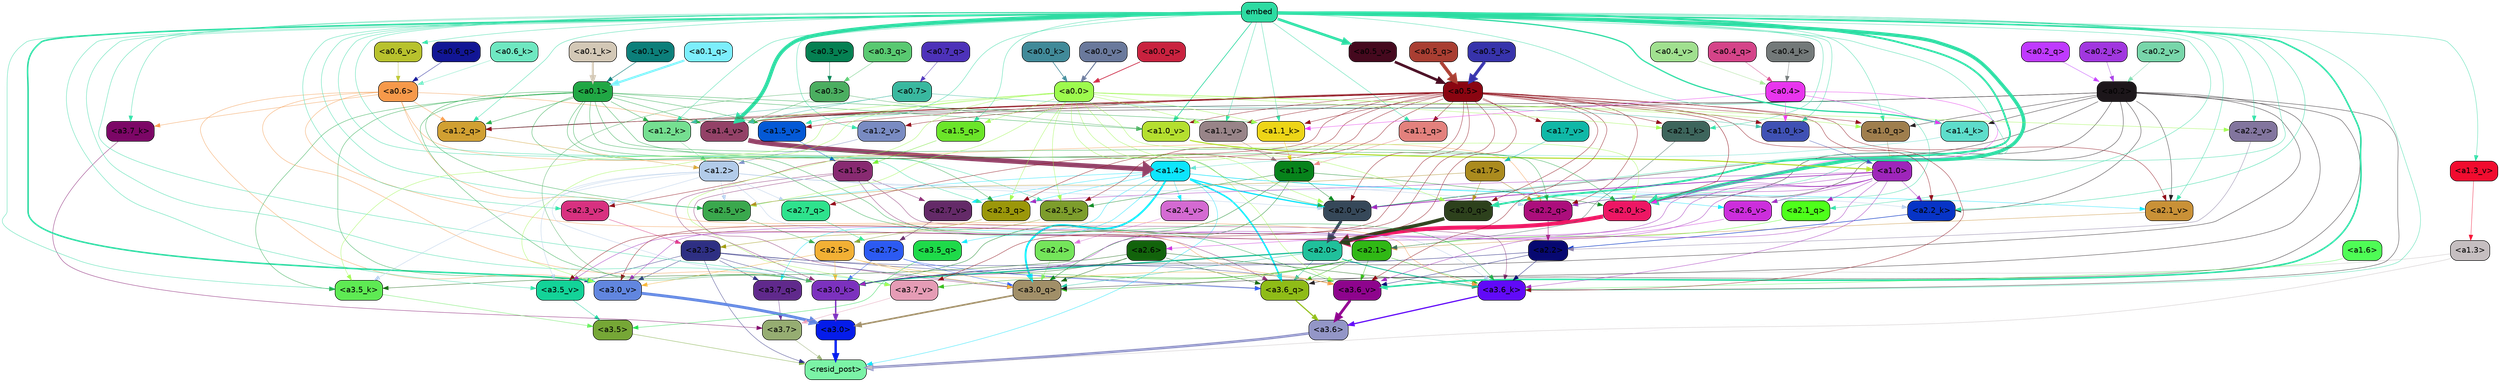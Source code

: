 strict digraph "" {
	graph [bgcolor=transparent,
		layout=dot,
		overlap=false,
		splines=true
	];
	"<a3.7>"	[color=black,
		fillcolor="#96ad72",
		fontname=Helvetica,
		shape=box,
		style="filled, rounded"];
	"<resid_post>"	[color=black,
		fillcolor="#7bf3a6",
		fontname=Helvetica,
		shape=box,
		style="filled, rounded"];
	"<a3.7>" -> "<resid_post>"	[color="#96ad72",
		penwidth=0.6239100098609924];
	"<a3.6>"	[color=black,
		fillcolor="#9396c7",
		fontname=Helvetica,
		shape=box,
		style="filled, rounded"];
	"<a3.6>" -> "<resid_post>"	[color="#9396c7",
		penwidth=4.569062113761902];
	"<a3.5>"	[color=black,
		fillcolor="#76a736",
		fontname=Helvetica,
		shape=box,
		style="filled, rounded"];
	"<a3.5>" -> "<resid_post>"	[color="#76a736",
		penwidth=0.6];
	"<a3.0>"	[color=black,
		fillcolor="#051cea",
		fontname=Helvetica,
		shape=box,
		style="filled, rounded"];
	"<a3.0>" -> "<resid_post>"	[color="#051cea",
		penwidth=4.283544182777405];
	"<a2.3>"	[color=black,
		fillcolor="#2e2f83",
		fontname=Helvetica,
		shape=box,
		style="filled, rounded"];
	"<a2.3>" -> "<resid_post>"	[color="#2e2f83",
		penwidth=0.6];
	"<a3.7_q>"	[color=black,
		fillcolor="#60298c",
		fontname=Helvetica,
		shape=box,
		style="filled, rounded"];
	"<a2.3>" -> "<a3.7_q>"	[color="#2e2f83",
		penwidth=0.6];
	"<a3.6_q>"	[color=black,
		fillcolor="#8fbc17",
		fontname=Helvetica,
		shape=box,
		style="filled, rounded"];
	"<a2.3>" -> "<a3.6_q>"	[color="#2e2f83",
		penwidth=0.6];
	"<a3.0_q>"	[color=black,
		fillcolor="#a18f68",
		fontname=Helvetica,
		shape=box,
		style="filled, rounded"];
	"<a2.3>" -> "<a3.0_q>"	[color="#2e2f83",
		penwidth=0.6];
	"<a3.0_k>"	[color=black,
		fillcolor="#7c31be",
		fontname=Helvetica,
		shape=box,
		style="filled, rounded"];
	"<a2.3>" -> "<a3.0_k>"	[color="#2e2f83",
		penwidth=0.6];
	"<a3.6_v>"	[color=black,
		fillcolor="#8e048d",
		fontname=Helvetica,
		shape=box,
		style="filled, rounded"];
	"<a2.3>" -> "<a3.6_v>"	[color="#2e2f83",
		penwidth=0.6];
	"<a3.5_v>"	[color=black,
		fillcolor="#13d398",
		fontname=Helvetica,
		shape=box,
		style="filled, rounded"];
	"<a2.3>" -> "<a3.5_v>"	[color="#2e2f83",
		penwidth=0.6];
	"<a3.0_v>"	[color=black,
		fillcolor="#6186df",
		fontname=Helvetica,
		shape=box,
		style="filled, rounded"];
	"<a2.3>" -> "<a3.0_v>"	[color="#2e2f83",
		penwidth=0.6];
	"<a1.4>"	[color=black,
		fillcolor="#0de5fd",
		fontname=Helvetica,
		shape=box,
		style="filled, rounded"];
	"<a1.4>" -> "<resid_post>"	[color="#0de5fd",
		penwidth=0.6];
	"<a1.4>" -> "<a3.7_q>"	[color="#0de5fd",
		penwidth=0.6];
	"<a1.4>" -> "<a3.6_q>"	[color="#0de5fd",
		penwidth=2.7934007048606873];
	"<a3.5_q>"	[color=black,
		fillcolor="#1eda49",
		fontname=Helvetica,
		shape=box,
		style="filled, rounded"];
	"<a1.4>" -> "<a3.5_q>"	[color="#0de5fd",
		penwidth=0.6];
	"<a1.4>" -> "<a3.0_q>"	[color="#0de5fd",
		penwidth=3.340754985809326];
	"<a2.3_q>"	[color=black,
		fillcolor="#9b970a",
		fontname=Helvetica,
		shape=box,
		style="filled, rounded"];
	"<a1.4>" -> "<a2.3_q>"	[color="#0de5fd",
		penwidth=0.6];
	"<a2.7_v>"	[color=black,
		fillcolor="#642a68",
		fontname=Helvetica,
		shape=box,
		style="filled, rounded"];
	"<a1.4>" -> "<a2.7_v>"	[color="#0de5fd",
		penwidth=0.6];
	"<a2.6_v>"	[color=black,
		fillcolor="#cc2edc",
		fontname=Helvetica,
		shape=box,
		style="filled, rounded"];
	"<a1.4>" -> "<a2.6_v>"	[color="#0de5fd",
		penwidth=0.6];
	"<a2.5_v>"	[color=black,
		fillcolor="#3aa84d",
		fontname=Helvetica,
		shape=box,
		style="filled, rounded"];
	"<a1.4>" -> "<a2.5_v>"	[color="#0de5fd",
		penwidth=0.6];
	"<a2.4_v>"	[color=black,
		fillcolor="#d46ad2",
		fontname=Helvetica,
		shape=box,
		style="filled, rounded"];
	"<a1.4>" -> "<a2.4_v>"	[color="#0de5fd",
		penwidth=0.6];
	"<a2.1_v>"	[color=black,
		fillcolor="#c99137",
		fontname=Helvetica,
		shape=box,
		style="filled, rounded"];
	"<a1.4>" -> "<a2.1_v>"	[color="#0de5fd",
		penwidth=0.6];
	"<a2.0_v>"	[color=black,
		fillcolor="#364859",
		fontname=Helvetica,
		shape=box,
		style="filled, rounded"];
	"<a1.4>" -> "<a2.0_v>"	[color="#0de5fd",
		penwidth=2.268759250640869];
	"<a1.3>"	[color=black,
		fillcolor="#c5bec0",
		fontname=Helvetica,
		shape=box,
		style="filled, rounded"];
	"<a1.3>" -> "<resid_post>"	[color="#c5bec0",
		penwidth=0.6];
	"<a1.3>" -> "<a3.6_v>"	[color="#c5bec0",
		penwidth=0.6];
	"<a3.7_q>" -> "<a3.7>"	[color="#60298c",
		penwidth=0.6];
	"<a3.6_q>" -> "<a3.6>"	[color="#8fbc17",
		penwidth=2.0347584784030914];
	"<a3.5_q>" -> "<a3.5>"	[color="#1eda49",
		penwidth=0.6];
	"<a3.0_q>" -> "<a3.0>"	[color="#a18f68",
		penwidth=2.8635367155075073];
	"<a3.7_k>"	[color=black,
		fillcolor="#7c0666",
		fontname=Helvetica,
		shape=box,
		style="filled, rounded"];
	"<a3.7_k>" -> "<a3.7>"	[color="#7c0666",
		penwidth=0.6];
	"<a3.6_k>"	[color=black,
		fillcolor="#610af8",
		fontname=Helvetica,
		shape=box,
		style="filled, rounded"];
	"<a3.6_k>" -> "<a3.6>"	[color="#610af8",
		penwidth=2.1760786175727844];
	"<a3.5_k>"	[color=black,
		fillcolor="#5eea53",
		fontname=Helvetica,
		shape=box,
		style="filled, rounded"];
	"<a3.5_k>" -> "<a3.5>"	[color="#5eea53",
		penwidth=0.6];
	"<a3.0_k>" -> "<a3.0>"	[color="#7c31be",
		penwidth=2.632905662059784];
	"<a3.7_v>"	[color=black,
		fillcolor="#e59cb5",
		fontname=Helvetica,
		shape=box,
		style="filled, rounded"];
	"<a3.7_v>" -> "<a3.7>"	[color="#e59cb5",
		penwidth=0.6];
	"<a3.6_v>" -> "<a3.6>"	[color="#8e048d",
		penwidth=4.981305837631226];
	"<a3.5_v>" -> "<a3.5>"	[color="#13d398",
		penwidth=0.6];
	"<a3.0_v>" -> "<a3.0>"	[color="#6186df",
		penwidth=5.168330669403076];
	"<a2.7>"	[color=black,
		fillcolor="#2c5af2",
		fontname=Helvetica,
		shape=box,
		style="filled, rounded"];
	"<a2.7>" -> "<a3.6_q>"	[color="#2c5af2",
		penwidth=0.6];
	"<a2.7>" -> "<a3.0_q>"	[color="#2c5af2",
		penwidth=0.6];
	"<a2.7>" -> "<a3.0_k>"	[color="#2c5af2",
		penwidth=0.6];
	"<a2.6>"	[color=black,
		fillcolor="#12630b",
		fontname=Helvetica,
		shape=box,
		style="filled, rounded"];
	"<a2.6>" -> "<a3.6_q>"	[color="#12630b",
		penwidth=0.6];
	"<a2.6>" -> "<a3.0_q>"	[color="#12630b",
		penwidth=0.6];
	"<a2.6>" -> "<a3.6_k>"	[color="#12630b",
		penwidth=0.6];
	"<a2.6>" -> "<a3.5_k>"	[color="#12630b",
		penwidth=0.6];
	"<a2.6>" -> "<a3.0_k>"	[color="#12630b",
		penwidth=0.6];
	"<a2.1>"	[color=black,
		fillcolor="#30b815",
		fontname=Helvetica,
		shape=box,
		style="filled, rounded"];
	"<a2.1>" -> "<a3.6_q>"	[color="#30b815",
		penwidth=0.6];
	"<a2.1>" -> "<a3.0_q>"	[color="#30b815",
		penwidth=0.6];
	"<a2.1>" -> "<a3.6_k>"	[color="#30b815",
		penwidth=0.6];
	"<a2.1>" -> "<a3.0_k>"	[color="#30b815",
		penwidth=0.6];
	"<a2.1>" -> "<a3.7_v>"	[color="#30b815",
		penwidth=0.6];
	"<a2.1>" -> "<a3.6_v>"	[color="#30b815",
		penwidth=0.6];
	"<a2.0>"	[color=black,
		fillcolor="#20c09b",
		fontname=Helvetica,
		shape=box,
		style="filled, rounded"];
	"<a2.0>" -> "<a3.6_q>"	[color="#20c09b",
		penwidth=0.6];
	"<a2.0>" -> "<a3.0_q>"	[color="#20c09b",
		penwidth=0.6];
	"<a2.0>" -> "<a3.6_k>"	[color="#20c09b",
		penwidth=1.6382827460765839];
	"<a2.0>" -> "<a3.0_k>"	[color="#20c09b",
		penwidth=2.161143198609352];
	"<a1.5>"	[color=black,
		fillcolor="#882a71",
		fontname=Helvetica,
		shape=box,
		style="filled, rounded"];
	"<a1.5>" -> "<a3.6_q>"	[color="#882a71",
		penwidth=0.6];
	"<a1.5>" -> "<a3.0_q>"	[color="#882a71",
		penwidth=0.6];
	"<a1.5>" -> "<a3.6_k>"	[color="#882a71",
		penwidth=0.6];
	"<a1.5>" -> "<a3.0_k>"	[color="#882a71",
		penwidth=0.6];
	"<a1.5>" -> "<a2.7_v>"	[color="#882a71",
		penwidth=0.6];
	"<a0.2>"	[color=black,
		fillcolor="#1c161a",
		fontname=Helvetica,
		shape=box,
		style="filled, rounded"];
	"<a0.2>" -> "<a3.6_q>"	[color="#1c161a",
		penwidth=0.6];
	"<a0.2>" -> "<a3.0_q>"	[color="#1c161a",
		penwidth=0.6];
	"<a0.2>" -> "<a3.6_k>"	[color="#1c161a",
		penwidth=0.6];
	"<a0.2>" -> "<a3.0_k>"	[color="#1c161a",
		penwidth=0.6];
	"<a2.2_q>"	[color=black,
		fillcolor="#ac0e7c",
		fontname=Helvetica,
		shape=box,
		style="filled, rounded"];
	"<a0.2>" -> "<a2.2_q>"	[color="#1c161a",
		penwidth=0.6];
	"<a2.2_k>"	[color=black,
		fillcolor="#0734c6",
		fontname=Helvetica,
		shape=box,
		style="filled, rounded"];
	"<a0.2>" -> "<a2.2_k>"	[color="#1c161a",
		penwidth=0.6];
	"<a2.0_k>"	[color=black,
		fillcolor="#ed1764",
		fontname=Helvetica,
		shape=box,
		style="filled, rounded"];
	"<a0.2>" -> "<a2.0_k>"	[color="#1c161a",
		penwidth=0.6];
	"<a0.2>" -> "<a2.1_v>"	[color="#1c161a",
		penwidth=0.6];
	"<a0.2>" -> "<a2.0_v>"	[color="#1c161a",
		penwidth=0.6];
	"<a1.2_q>"	[color=black,
		fillcolor="#d1a032",
		fontname=Helvetica,
		shape=box,
		style="filled, rounded"];
	"<a0.2>" -> "<a1.2_q>"	[color="#1c161a",
		penwidth=0.6];
	"<a1.0_q>"	[color=black,
		fillcolor="#9f7e4d",
		fontname=Helvetica,
		shape=box,
		style="filled, rounded"];
	"<a0.2>" -> "<a1.0_q>"	[color="#1c161a",
		penwidth=0.6];
	"<a1.4_k>"	[color=black,
		fillcolor="#5dddcb",
		fontname=Helvetica,
		shape=box,
		style="filled, rounded"];
	"<a0.2>" -> "<a1.4_k>"	[color="#1c161a",
		penwidth=0.6];
	"<a1.4_v>"	[color=black,
		fillcolor="#934167",
		fontname=Helvetica,
		shape=box,
		style="filled, rounded"];
	"<a0.2>" -> "<a1.4_v>"	[color="#1c161a",
		penwidth=0.6];
	"<a2.5>"	[color=black,
		fillcolor="#f2b034",
		fontname=Helvetica,
		shape=box,
		style="filled, rounded"];
	"<a2.5>" -> "<a3.0_q>"	[color="#f2b034",
		penwidth=0.6];
	"<a2.5>" -> "<a3.0_k>"	[color="#f2b034",
		penwidth=0.6];
	"<a2.5>" -> "<a3.6_v>"	[color="#f2b034",
		penwidth=0.6];
	"<a2.5>" -> "<a3.0_v>"	[color="#f2b034",
		penwidth=0.6];
	"<a2.4>"	[color=black,
		fillcolor="#74e55a",
		fontname=Helvetica,
		shape=box,
		style="filled, rounded"];
	"<a2.4>" -> "<a3.0_q>"	[color="#74e55a",
		penwidth=0.6];
	"<a1.1>"	[color=black,
		fillcolor="#07831b",
		fontname=Helvetica,
		shape=box,
		style="filled, rounded"];
	"<a1.1>" -> "<a3.0_q>"	[color="#07831b",
		penwidth=0.6];
	"<a1.1>" -> "<a3.0_k>"	[color="#07831b",
		penwidth=0.6];
	"<a2.5_k>"	[color=black,
		fillcolor="#7d9d2c",
		fontname=Helvetica,
		shape=box,
		style="filled, rounded"];
	"<a1.1>" -> "<a2.5_k>"	[color="#07831b",
		penwidth=0.6];
	"<a1.1>" -> "<a2.0_k>"	[color="#07831b",
		penwidth=0.6];
	"<a1.1>" -> "<a2.0_v>"	[color="#07831b",
		penwidth=0.6];
	"<a0.6>"	[color=black,
		fillcolor="#f6994a",
		fontname=Helvetica,
		shape=box,
		style="filled, rounded"];
	"<a0.6>" -> "<a3.7_k>"	[color="#f6994a",
		penwidth=0.6];
	"<a0.6>" -> "<a3.6_k>"	[color="#f6994a",
		penwidth=0.6];
	"<a0.6>" -> "<a3.0_k>"	[color="#f6994a",
		penwidth=0.6];
	"<a0.6>" -> "<a3.6_v>"	[color="#f6994a",
		penwidth=0.6];
	"<a0.6>" -> "<a3.0_v>"	[color="#f6994a",
		penwidth=0.6];
	"<a0.6>" -> "<a2.2_q>"	[color="#f6994a",
		penwidth=0.6];
	"<a0.6>" -> "<a1.2_q>"	[color="#f6994a",
		penwidth=0.6];
	"<a0.6>" -> "<a1.4_v>"	[color="#f6994a",
		penwidth=0.6];
	embed	[color=black,
		fillcolor="#2ddba2",
		fontname=Helvetica,
		shape=box,
		style="filled, rounded"];
	embed -> "<a3.7_k>"	[color="#2ddba2",
		penwidth=0.6];
	embed -> "<a3.6_k>"	[color="#2ddba2",
		penwidth=0.6];
	embed -> "<a3.5_k>"	[color="#2ddba2",
		penwidth=0.6];
	embed -> "<a3.0_k>"	[color="#2ddba2",
		penwidth=0.6];
	embed -> "<a3.7_v>"	[color="#2ddba2",
		penwidth=0.6];
	embed -> "<a3.6_v>"	[color="#2ddba2",
		penwidth=2.7825746536254883];
	embed -> "<a3.5_v>"	[color="#2ddba2",
		penwidth=0.6];
	embed -> "<a3.0_v>"	[color="#2ddba2",
		penwidth=2.6950180530548096];
	embed -> "<a2.3_q>"	[color="#2ddba2",
		penwidth=0.6];
	embed -> "<a2.2_q>"	[color="#2ddba2",
		penwidth=0.6];
	"<a2.1_q>"	[color=black,
		fillcolor="#4eff1a",
		fontname=Helvetica,
		shape=box,
		style="filled, rounded"];
	embed -> "<a2.1_q>"	[color="#2ddba2",
		penwidth=0.6];
	"<a2.0_q>"	[color=black,
		fillcolor="#2d411c",
		fontname=Helvetica,
		shape=box,
		style="filled, rounded"];
	embed -> "<a2.0_q>"	[color="#2ddba2",
		penwidth=3.305941343307495];
	embed -> "<a2.5_k>"	[color="#2ddba2",
		penwidth=0.6];
	embed -> "<a2.2_k>"	[color="#2ddba2",
		penwidth=0.6698317527770996];
	"<a2.1_k>"	[color=black,
		fillcolor="#3d655c",
		fontname=Helvetica,
		shape=box,
		style="filled, rounded"];
	embed -> "<a2.1_k>"	[color="#2ddba2",
		penwidth=0.6];
	embed -> "<a2.0_k>"	[color="#2ddba2",
		penwidth=6.12570995092392];
	embed -> "<a2.6_v>"	[color="#2ddba2",
		penwidth=0.6];
	embed -> "<a2.5_v>"	[color="#2ddba2",
		penwidth=0.6];
	"<a2.3_v>"	[color=black,
		fillcolor="#d83180",
		fontname=Helvetica,
		shape=box,
		style="filled, rounded"];
	embed -> "<a2.3_v>"	[color="#2ddba2",
		penwidth=0.6];
	"<a2.2_v>"	[color=black,
		fillcolor="#82759e",
		fontname=Helvetica,
		shape=box,
		style="filled, rounded"];
	embed -> "<a2.2_v>"	[color="#2ddba2",
		penwidth=0.6];
	embed -> "<a2.1_v>"	[color="#2ddba2",
		penwidth=0.6];
	embed -> "<a2.0_v>"	[color="#2ddba2",
		penwidth=0.6];
	"<a1.5_q>"	[color=black,
		fillcolor="#6be529",
		fontname=Helvetica,
		shape=box,
		style="filled, rounded"];
	embed -> "<a1.5_q>"	[color="#2ddba2",
		penwidth=0.6];
	embed -> "<a1.2_q>"	[color="#2ddba2",
		penwidth=0.6087074279785156];
	"<a1.1_q>"	[color=black,
		fillcolor="#e3817d",
		fontname=Helvetica,
		shape=box,
		style="filled, rounded"];
	embed -> "<a1.1_q>"	[color="#2ddba2",
		penwidth=0.6];
	embed -> "<a1.0_q>"	[color="#2ddba2",
		penwidth=0.6];
	embed -> "<a1.4_k>"	[color="#2ddba2",
		penwidth=2.1858973503112793];
	"<a1.2_k>"	[color=black,
		fillcolor="#75df91",
		fontname=Helvetica,
		shape=box,
		style="filled, rounded"];
	embed -> "<a1.2_k>"	[color="#2ddba2",
		penwidth=0.6];
	"<a1.1_k>"	[color=black,
		fillcolor="#edd517",
		fontname=Helvetica,
		shape=box,
		style="filled, rounded"];
	embed -> "<a1.1_k>"	[color="#2ddba2",
		penwidth=0.6];
	"<a1.0_k>"	[color=black,
		fillcolor="#3f51b4",
		fontname=Helvetica,
		shape=box,
		style="filled, rounded"];
	embed -> "<a1.0_k>"	[color="#2ddba2",
		penwidth=0.6];
	"<a1.5_v>"	[color=black,
		fillcolor="#0459d6",
		fontname=Helvetica,
		shape=box,
		style="filled, rounded"];
	embed -> "<a1.5_v>"	[color="#2ddba2",
		penwidth=0.6];
	embed -> "<a1.4_v>"	[color="#2ddba2",
		penwidth=6.590077131986618];
	"<a1.3_v>"	[color=black,
		fillcolor="#f10c2f",
		fontname=Helvetica,
		shape=box,
		style="filled, rounded"];
	embed -> "<a1.3_v>"	[color="#2ddba2",
		penwidth=0.6];
	"<a1.2_v>"	[color=black,
		fillcolor="#798bc2",
		fontname=Helvetica,
		shape=box,
		style="filled, rounded"];
	embed -> "<a1.2_v>"	[color="#2ddba2",
		penwidth=0.6];
	"<a1.1_v>"	[color=black,
		fillcolor="#988488",
		fontname=Helvetica,
		shape=box,
		style="filled, rounded"];
	embed -> "<a1.1_v>"	[color="#2ddba2",
		penwidth=0.6];
	"<a1.0_v>"	[color=black,
		fillcolor="#b5df2f",
		fontname=Helvetica,
		shape=box,
		style="filled, rounded"];
	embed -> "<a1.0_v>"	[color="#2ddba2",
		penwidth=1.2076449394226074];
	"<a0.6_v>"	[color=black,
		fillcolor="#b8c22d",
		fontname=Helvetica,
		shape=box,
		style="filled, rounded"];
	embed -> "<a0.6_v>"	[color="#2ddba2",
		penwidth=0.6];
	"<a0.5_v>"	[color=black,
		fillcolor="#45091e",
		fontname=Helvetica,
		shape=box,
		style="filled, rounded"];
	embed -> "<a0.5_v>"	[color="#2ddba2",
		penwidth=4.663905620574951];
	"<a2.2>"	[color=black,
		fillcolor="#070871",
		fontname=Helvetica,
		shape=box,
		style="filled, rounded"];
	"<a2.2>" -> "<a3.6_k>"	[color="#070871",
		penwidth=0.6];
	"<a2.2>" -> "<a3.0_k>"	[color="#070871",
		penwidth=0.6];
	"<a2.2>" -> "<a3.6_v>"	[color="#070871",
		penwidth=0.6];
	"<a1.6>"	[color=black,
		fillcolor="#4efc55",
		fontname=Helvetica,
		shape=box,
		style="filled, rounded"];
	"<a1.6>" -> "<a3.6_k>"	[color="#4efc55",
		penwidth=0.6];
	"<a1.2>"	[color=black,
		fillcolor="#b2cbe9",
		fontname=Helvetica,
		shape=box,
		style="filled, rounded"];
	"<a1.2>" -> "<a3.6_k>"	[color="#b2cbe9",
		penwidth=0.6];
	"<a1.2>" -> "<a3.5_k>"	[color="#b2cbe9",
		penwidth=0.6];
	"<a1.2>" -> "<a3.0_k>"	[color="#b2cbe9",
		penwidth=0.6];
	"<a1.2>" -> "<a3.5_v>"	[color="#b2cbe9",
		penwidth=0.6];
	"<a2.7_q>"	[color=black,
		fillcolor="#2ee28d",
		fontname=Helvetica,
		shape=box,
		style="filled, rounded"];
	"<a1.2>" -> "<a2.7_q>"	[color="#b2cbe9",
		penwidth=0.6];
	"<a1.2>" -> "<a2.2_q>"	[color="#b2cbe9",
		penwidth=0.6];
	"<a1.2>" -> "<a2.2_k>"	[color="#b2cbe9",
		penwidth=0.6];
	"<a1.2>" -> "<a2.5_v>"	[color="#b2cbe9",
		penwidth=0.6];
	"<a1.2>" -> "<a2.3_v>"	[color="#b2cbe9",
		penwidth=0.6];
	"<a1.2>" -> "<a2.0_v>"	[color="#b2cbe9",
		penwidth=0.6];
	"<a1.0>"	[color=black,
		fillcolor="#9e25ba",
		fontname=Helvetica,
		shape=box,
		style="filled, rounded"];
	"<a1.0>" -> "<a3.6_k>"	[color="#9e25ba",
		penwidth=0.6];
	"<a1.0>" -> "<a3.0_k>"	[color="#9e25ba",
		penwidth=0.6];
	"<a1.0>" -> "<a3.6_v>"	[color="#9e25ba",
		penwidth=0.6];
	"<a1.0>" -> "<a3.5_v>"	[color="#9e25ba",
		penwidth=0.6];
	"<a1.0>" -> "<a3.0_v>"	[color="#9e25ba",
		penwidth=0.6];
	"<a1.0>" -> "<a2.3_q>"	[color="#9e25ba",
		penwidth=0.6];
	"<a1.0>" -> "<a2.2_q>"	[color="#9e25ba",
		penwidth=0.6];
	"<a1.0>" -> "<a2.1_q>"	[color="#9e25ba",
		penwidth=0.6];
	"<a1.0>" -> "<a2.2_k>"	[color="#9e25ba",
		penwidth=0.6];
	"<a1.0>" -> "<a2.0_k>"	[color="#9e25ba",
		penwidth=0.6];
	"<a1.0>" -> "<a2.6_v>"	[color="#9e25ba",
		penwidth=0.6];
	"<a1.0>" -> "<a2.0_v>"	[color="#9e25ba",
		penwidth=1.2213096618652344];
	"<a0.5>"	[color=black,
		fillcolor="#8a0511",
		fontname=Helvetica,
		shape=box,
		style="filled, rounded"];
	"<a0.5>" -> "<a3.6_k>"	[color="#8a0511",
		penwidth=0.6];
	"<a0.5>" -> "<a3.7_v>"	[color="#8a0511",
		penwidth=0.6];
	"<a0.5>" -> "<a3.6_v>"	[color="#8a0511",
		penwidth=0.6];
	"<a0.5>" -> "<a3.5_v>"	[color="#8a0511",
		penwidth=0.6];
	"<a0.5>" -> "<a3.0_v>"	[color="#8a0511",
		penwidth=0.6];
	"<a0.5>" -> "<a2.7_q>"	[color="#8a0511",
		penwidth=0.6];
	"<a0.5>" -> "<a2.3_q>"	[color="#8a0511",
		penwidth=0.6];
	"<a0.5>" -> "<a2.2_q>"	[color="#8a0511",
		penwidth=0.6];
	"<a0.5>" -> "<a2.0_q>"	[color="#8a0511",
		penwidth=0.6];
	"<a0.5>" -> "<a2.5_k>"	[color="#8a0511",
		penwidth=0.6];
	"<a0.5>" -> "<a2.2_k>"	[color="#8a0511",
		penwidth=0.6];
	"<a0.5>" -> "<a2.1_k>"	[color="#8a0511",
		penwidth=0.6];
	"<a0.5>" -> "<a2.0_k>"	[color="#8a0511",
		penwidth=0.6900839805603027];
	"<a0.5>" -> "<a2.3_v>"	[color="#8a0511",
		penwidth=0.6];
	"<a0.5>" -> "<a2.1_v>"	[color="#8a0511",
		penwidth=0.6];
	"<a0.5>" -> "<a2.0_v>"	[color="#8a0511",
		penwidth=0.6];
	"<a0.5>" -> "<a1.2_q>"	[color="#8a0511",
		penwidth=0.6];
	"<a0.5>" -> "<a1.1_q>"	[color="#8a0511",
		penwidth=0.6];
	"<a0.5>" -> "<a1.0_q>"	[color="#8a0511",
		penwidth=0.6];
	"<a0.5>" -> "<a1.2_k>"	[color="#8a0511",
		penwidth=0.6];
	"<a0.5>" -> "<a1.1_k>"	[color="#8a0511",
		penwidth=0.6];
	"<a0.5>" -> "<a1.0_k>"	[color="#8a0511",
		penwidth=0.6];
	"<a1.7_v>"	[color=black,
		fillcolor="#10b8a7",
		fontname=Helvetica,
		shape=box,
		style="filled, rounded"];
	"<a0.5>" -> "<a1.7_v>"	[color="#8a0511",
		penwidth=0.6];
	"<a0.5>" -> "<a1.5_v>"	[color="#8a0511",
		penwidth=0.6];
	"<a0.5>" -> "<a1.4_v>"	[color="#8a0511",
		penwidth=0.9985027313232422];
	"<a0.5>" -> "<a1.2_v>"	[color="#8a0511",
		penwidth=0.6];
	"<a0.5>" -> "<a1.1_v>"	[color="#8a0511",
		penwidth=0.6];
	"<a0.5>" -> "<a1.0_v>"	[color="#8a0511",
		penwidth=0.6];
	"<a0.1>"	[color=black,
		fillcolor="#20a744",
		fontname=Helvetica,
		shape=box,
		style="filled, rounded"];
	"<a0.1>" -> "<a3.6_k>"	[color="#20a744",
		penwidth=0.6];
	"<a0.1>" -> "<a3.5_k>"	[color="#20a744",
		penwidth=0.6];
	"<a0.1>" -> "<a3.0_k>"	[color="#20a744",
		penwidth=0.6];
	"<a0.1>" -> "<a3.6_v>"	[color="#20a744",
		penwidth=0.6];
	"<a0.1>" -> "<a3.0_v>"	[color="#20a744",
		penwidth=0.6];
	"<a0.1>" -> "<a2.3_q>"	[color="#20a744",
		penwidth=0.6];
	"<a0.1>" -> "<a2.2_q>"	[color="#20a744",
		penwidth=0.6];
	"<a0.1>" -> "<a2.0_k>"	[color="#20a744",
		penwidth=0.6];
	"<a0.1>" -> "<a2.5_v>"	[color="#20a744",
		penwidth=0.6];
	"<a0.1>" -> "<a2.0_v>"	[color="#20a744",
		penwidth=0.6];
	"<a0.1>" -> "<a1.2_q>"	[color="#20a744",
		penwidth=0.6218185424804688];
	"<a0.1>" -> "<a1.2_k>"	[color="#20a744",
		penwidth=0.6];
	"<a0.1>" -> "<a1.1_k>"	[color="#20a744",
		penwidth=0.6];
	"<a0.1>" -> "<a1.5_v>"	[color="#20a744",
		penwidth=0.6];
	"<a0.1>" -> "<a1.4_v>"	[color="#20a744",
		penwidth=0.6];
	"<a0.1>" -> "<a1.0_v>"	[color="#20a744",
		penwidth=0.6];
	"<a0.0>"	[color=black,
		fillcolor="#9dfa4d",
		fontname=Helvetica,
		shape=box,
		style="filled, rounded"];
	"<a0.0>" -> "<a3.5_k>"	[color="#9dfa4d",
		penwidth=0.6];
	"<a0.0>" -> "<a3.7_v>"	[color="#9dfa4d",
		penwidth=0.6];
	"<a0.0>" -> "<a3.6_v>"	[color="#9dfa4d",
		penwidth=0.6];
	"<a0.0>" -> "<a3.0_v>"	[color="#9dfa4d",
		penwidth=0.6];
	"<a0.0>" -> "<a2.3_q>"	[color="#9dfa4d",
		penwidth=0.6];
	"<a0.0>" -> "<a2.0_q>"	[color="#9dfa4d",
		penwidth=0.6];
	"<a0.0>" -> "<a2.5_k>"	[color="#9dfa4d",
		penwidth=0.6];
	"<a0.0>" -> "<a2.1_k>"	[color="#9dfa4d",
		penwidth=0.6];
	"<a0.0>" -> "<a2.0_k>"	[color="#9dfa4d",
		penwidth=0.6];
	"<a0.0>" -> "<a2.5_v>"	[color="#9dfa4d",
		penwidth=0.6];
	"<a0.0>" -> "<a2.2_v>"	[color="#9dfa4d",
		penwidth=0.6];
	"<a0.0>" -> "<a2.0_v>"	[color="#9dfa4d",
		penwidth=0.6];
	"<a0.0>" -> "<a1.5_q>"	[color="#9dfa4d",
		penwidth=0.6];
	"<a0.0>" -> "<a1.0_q>"	[color="#9dfa4d",
		penwidth=0.6];
	"<a0.0>" -> "<a1.1_k>"	[color="#9dfa4d",
		penwidth=0.6];
	"<a0.0>" -> "<a1.4_v>"	[color="#9dfa4d",
		penwidth=0.6];
	"<a0.0>" -> "<a1.1_v>"	[color="#9dfa4d",
		penwidth=0.6];
	"<a0.3>"	[color=black,
		fillcolor="#4bae60",
		fontname=Helvetica,
		shape=box,
		style="filled, rounded"];
	"<a0.3>" -> "<a3.0_k>"	[color="#4bae60",
		penwidth=0.6];
	"<a0.3>" -> "<a1.4_v>"	[color="#4bae60",
		penwidth=0.6];
	"<a0.3>" -> "<a1.0_v>"	[color="#4bae60",
		penwidth=0.6];
	"<a2.7_q>" -> "<a2.7>"	[color="#2ee28d",
		penwidth=0.6];
	"<a2.3_q>" -> "<a2.3>"	[color="#9b970a",
		penwidth=0.6];
	"<a2.2_q>" -> "<a2.2>"	[color="#ac0e7c",
		penwidth=0.7553567886352539];
	"<a2.1_q>" -> "<a2.1>"	[color="#4eff1a",
		penwidth=0.6];
	"<a2.0_q>" -> "<a2.0>"	[color="#2d411c",
		penwidth=6.256794691085815];
	"<a2.5_k>" -> "<a2.5>"	[color="#7d9d2c",
		penwidth=0.6];
	"<a2.2_k>" -> "<a2.2>"	[color="#0734c6",
		penwidth=0.8854708671569824];
	"<a2.1_k>" -> "<a2.1>"	[color="#3d655c",
		penwidth=0.6];
	"<a2.0_k>" -> "<a2.0>"	[color="#ed1764",
		penwidth=7.231504917144775];
	"<a2.7_v>" -> "<a2.7>"	[color="#642a68",
		penwidth=0.6];
	"<a2.6_v>" -> "<a2.6>"	[color="#cc2edc",
		penwidth=0.6];
	"<a2.5_v>" -> "<a2.5>"	[color="#3aa84d",
		penwidth=0.6];
	"<a2.4_v>" -> "<a2.4>"	[color="#d46ad2",
		penwidth=0.6];
	"<a2.3_v>" -> "<a2.3>"	[color="#d83180",
		penwidth=0.6];
	"<a2.2_v>" -> "<a2.2>"	[color="#82759e",
		penwidth=0.6];
	"<a2.1_v>" -> "<a2.1>"	[color="#c99137",
		penwidth=0.6];
	"<a2.0_v>" -> "<a2.0>"	[color="#364859",
		penwidth=5.231471925973892];
	"<a1.7>"	[color=black,
		fillcolor="#ab8b1e",
		fontname=Helvetica,
		shape=box,
		style="filled, rounded"];
	"<a1.7>" -> "<a2.2_q>"	[color="#ab8b1e",
		penwidth=0.6];
	"<a1.7>" -> "<a2.0_q>"	[color="#ab8b1e",
		penwidth=0.6];
	"<a1.7>" -> "<a2.5_v>"	[color="#ab8b1e",
		penwidth=0.6];
	"<a0.4>"	[color=black,
		fillcolor="#e835ee",
		fontname=Helvetica,
		shape=box,
		style="filled, rounded"];
	"<a0.4>" -> "<a2.0_k>"	[color="#e835ee",
		penwidth=0.6];
	"<a0.4>" -> "<a1.4_k>"	[color="#e835ee",
		penwidth=0.6];
	"<a0.4>" -> "<a1.1_k>"	[color="#e835ee",
		penwidth=0.6];
	"<a0.4>" -> "<a1.0_k>"	[color="#e835ee",
		penwidth=0.6];
	"<a1.5_q>" -> "<a1.5>"	[color="#6be529",
		penwidth=0.6];
	"<a1.2_q>" -> "<a1.2>"	[color="#d1a032",
		penwidth=0.6];
	"<a1.1_q>" -> "<a1.1>"	[color="#e3817d",
		penwidth=0.6];
	"<a1.0_q>" -> "<a1.0>"	[color="#9f7e4d",
		penwidth=0.6];
	"<a1.4_k>" -> "<a1.4>"	[color="#5dddcb",
		penwidth=0.6];
	"<a1.2_k>" -> "<a1.2>"	[color="#75df91",
		penwidth=0.6];
	"<a1.1_k>" -> "<a1.1>"	[color="#edd517",
		penwidth=0.6];
	"<a1.0_k>" -> "<a1.0>"	[color="#3f51b4",
		penwidth=0.6];
	"<a1.7_v>" -> "<a1.7>"	[color="#10b8a7",
		penwidth=0.6];
	"<a1.5_v>" -> "<a1.5>"	[color="#0459d6",
		penwidth=0.6];
	"<a1.4_v>" -> "<a1.4>"	[color="#934167",
		penwidth=8.36684274673462];
	"<a1.3_v>" -> "<a1.3>"	[color="#f10c2f",
		penwidth=0.6];
	"<a1.2_v>" -> "<a1.2>"	[color="#798bc2",
		penwidth=0.6];
	"<a1.1_v>" -> "<a1.1>"	[color="#988488",
		penwidth=0.6];
	"<a1.0_v>" -> "<a1.0>"	[color="#b5df2f",
		penwidth=1.9665732383728027];
	"<a0.7>"	[color=black,
		fillcolor="#39b89f",
		fontname=Helvetica,
		shape=box,
		style="filled, rounded"];
	"<a0.7>" -> "<a1.2_k>"	[color="#39b89f",
		penwidth=0.6];
	"<a0.7>" -> "<a1.0_k>"	[color="#39b89f",
		penwidth=0.6];
	"<a0.7>" -> "<a1.4_v>"	[color="#39b89f",
		penwidth=0.6];
	"<a0.7_q>"	[color=black,
		fillcolor="#4d32b9",
		fontname=Helvetica,
		shape=box,
		style="filled, rounded"];
	"<a0.7_q>" -> "<a0.7>"	[color="#4d32b9",
		penwidth=0.6];
	"<a0.6_q>"	[color=black,
		fillcolor="#121695",
		fontname=Helvetica,
		shape=box,
		style="filled, rounded"];
	"<a0.6_q>" -> "<a0.6>"	[color="#121695",
		penwidth=0.6];
	"<a0.5_q>"	[color=black,
		fillcolor="#a93e32",
		fontname=Helvetica,
		shape=box,
		style="filled, rounded"];
	"<a0.5_q>" -> "<a0.5>"	[color="#a93e32",
		penwidth=6.156635046005249];
	"<a0.4_q>"	[color=black,
		fillcolor="#d54489",
		fontname=Helvetica,
		shape=box,
		style="filled, rounded"];
	"<a0.4_q>" -> "<a0.4>"	[color="#d54489",
		penwidth=0.6];
	"<a0.3_q>"	[color=black,
		fillcolor="#59c971",
		fontname=Helvetica,
		shape=box,
		style="filled, rounded"];
	"<a0.3_q>" -> "<a0.3>"	[color="#59c971",
		penwidth=0.6];
	"<a0.2_q>"	[color=black,
		fillcolor="#bf3afe",
		fontname=Helvetica,
		shape=box,
		style="filled, rounded"];
	"<a0.2_q>" -> "<a0.2>"	[color="#bf3afe",
		penwidth=0.6];
	"<a0.1_q>"	[color=black,
		fillcolor="#7ceefc",
		fontname=Helvetica,
		shape=box,
		style="filled, rounded"];
	"<a0.1_q>" -> "<a0.1>"	[color="#7ceefc",
		penwidth=3.795884132385254];
	"<a0.0_q>"	[color=black,
		fillcolor="#c9223f",
		fontname=Helvetica,
		shape=box,
		style="filled, rounded"];
	"<a0.0_q>" -> "<a0.0>"	[color="#c9223f",
		penwidth=1.2393803596496582];
	"<a0.6_k>"	[color=black,
		fillcolor="#6ee8c1",
		fontname=Helvetica,
		shape=box,
		style="filled, rounded"];
	"<a0.6_k>" -> "<a0.6>"	[color="#6ee8c1",
		penwidth=0.6];
	"<a0.5_k>"	[color=black,
		fillcolor="#3733ab",
		fontname=Helvetica,
		shape=box,
		style="filled, rounded"];
	"<a0.5_k>" -> "<a0.5>"	[color="#3733ab",
		penwidth=5.603226900100708];
	"<a0.4_k>"	[color=black,
		fillcolor="#737979",
		fontname=Helvetica,
		shape=box,
		style="filled, rounded"];
	"<a0.4_k>" -> "<a0.4>"	[color="#737979",
		penwidth=0.6];
	"<a0.2_k>"	[color=black,
		fillcolor="#a137df",
		fontname=Helvetica,
		shape=box,
		style="filled, rounded"];
	"<a0.2_k>" -> "<a0.2>"	[color="#a137df",
		penwidth=0.6];
	"<a0.1_k>"	[color=black,
		fillcolor="#d3c8b6",
		fontname=Helvetica,
		shape=box,
		style="filled, rounded"];
	"<a0.1_k>" -> "<a0.1>"	[color="#d3c8b6",
		penwidth=3.7429747581481934];
	"<a0.0_k>"	[color=black,
		fillcolor="#418a99",
		fontname=Helvetica,
		shape=box,
		style="filled, rounded"];
	"<a0.0_k>" -> "<a0.0>"	[color="#418a99",
		penwidth=1.106727123260498];
	"<a0.6_v>" -> "<a0.6>"	[color="#b8c22d",
		penwidth=0.6];
	"<a0.5_v>" -> "<a0.5>"	[color="#45091e",
		penwidth=4.667354106903076];
	"<a0.4_v>"	[color=black,
		fillcolor="#a0e08f",
		fontname=Helvetica,
		shape=box,
		style="filled, rounded"];
	"<a0.4_v>" -> "<a0.4>"	[color="#a0e08f",
		penwidth=0.6];
	"<a0.3_v>"	[color=black,
		fillcolor="#058052",
		fontname=Helvetica,
		shape=box,
		style="filled, rounded"];
	"<a0.3_v>" -> "<a0.3>"	[color="#058052",
		penwidth=0.6];
	"<a0.2_v>"	[color=black,
		fillcolor="#78d6aa",
		fontname=Helvetica,
		shape=box,
		style="filled, rounded"];
	"<a0.2_v>" -> "<a0.2>"	[color="#78d6aa",
		penwidth=0.6];
	"<a0.1_v>"	[color=black,
		fillcolor="#0c7f7a",
		fontname=Helvetica,
		shape=box,
		style="filled, rounded"];
	"<a0.1_v>" -> "<a0.1>"	[color="#0c7f7a",
		penwidth=0.8298110961914062];
	"<a0.0_v>"	[color=black,
		fillcolor="#6a799c",
		fontname=Helvetica,
		shape=box,
		style="filled, rounded"];
	"<a0.0_v>" -> "<a0.0>"	[color="#6a799c",
		penwidth=1.7084956169128418];
}
